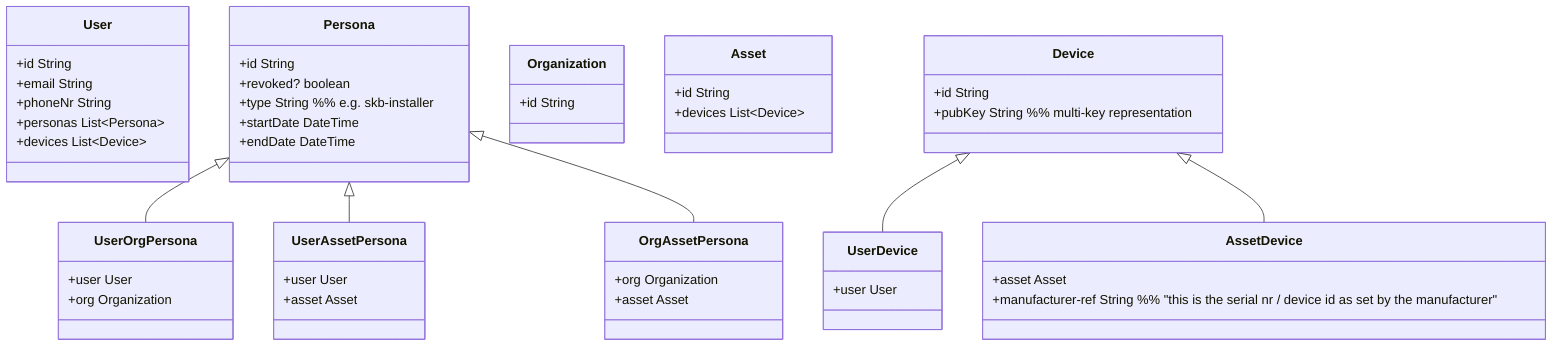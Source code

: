 classDiagram

    class User
    User: +id String
    User: +email String
    User: +phoneNr String
    User: +personas List~Persona~
    User: +devices List~Device~

    Persona <|-- UserOrgPersona
    Persona <|-- UserAssetPersona
    Persona <|-- OrgAssetPersona

    class Persona
    Persona: +id String
    Persona: +revoked? boolean
    Persona: +type String  %% e.g. skb-installer
    Persona: +startDate DateTime
    Persona: +endDate DateTime

    class UserOrgPersona
    UserOrgPersona: +user User
    UserOrgPersona: +org Organization

    class UserAssetPersona
    UserAssetPersona: +user User
    UserAssetPersona: +asset Asset

    class OrgAssetPersona
    OrgAssetPersona: +org Organization
    OrgAssetPersona: +asset Asset

    class Organization
    Organization: +id String

    class Asset
    Asset: +id String
    Asset: +devices List~Device~

    Device <|-- UserDevice
    Device <|-- AssetDevice

    class Device
    Device: +id String
    Device: +pubKey String %% multi-key representation

    class UserDevice
    UserDevice: +user User

    class AssetDevice
    AssetDevice: +asset Asset
    AssetDevice: +manufacturer-ref String  %% "this is the serial nr / device id as set by the manufacturer"